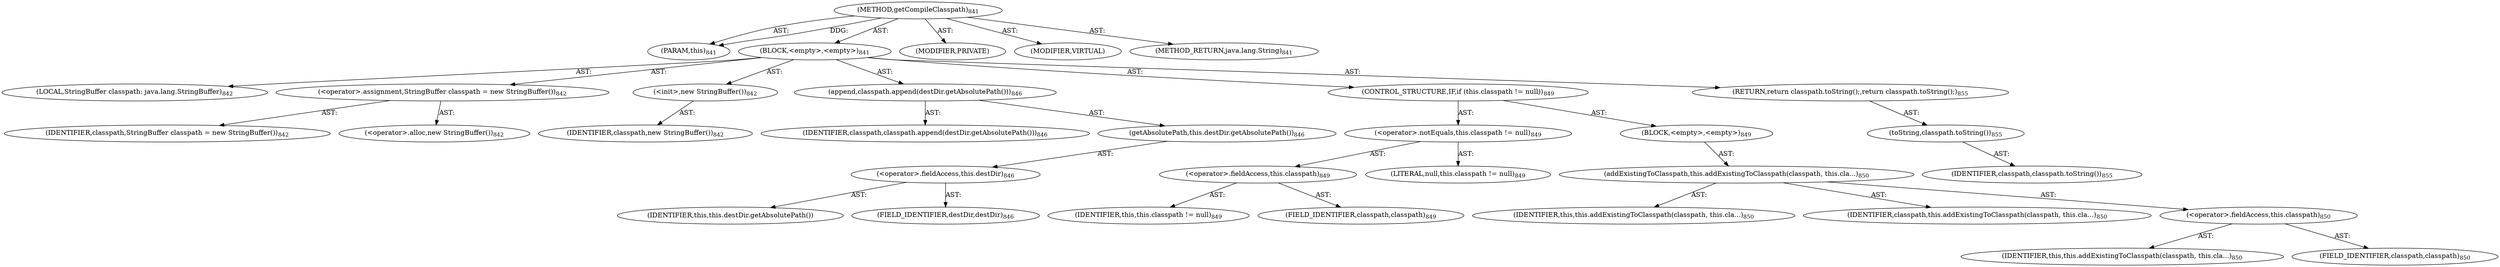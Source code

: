 digraph "getCompileClasspath" {  
"111669149738" [label = <(METHOD,getCompileClasspath)<SUB>841</SUB>> ]
"115964117031" [label = <(PARAM,this)<SUB>841</SUB>> ]
"25769803894" [label = <(BLOCK,&lt;empty&gt;,&lt;empty&gt;)<SUB>841</SUB>> ]
"94489280558" [label = <(LOCAL,StringBuffer classpath: java.lang.StringBuffer)<SUB>842</SUB>> ]
"30064771692" [label = <(&lt;operator&gt;.assignment,StringBuffer classpath = new StringBuffer())<SUB>842</SUB>> ]
"68719477229" [label = <(IDENTIFIER,classpath,StringBuffer classpath = new StringBuffer())<SUB>842</SUB>> ]
"30064771693" [label = <(&lt;operator&gt;.alloc,new StringBuffer())<SUB>842</SUB>> ]
"30064771694" [label = <(&lt;init&gt;,new StringBuffer())<SUB>842</SUB>> ]
"68719477230" [label = <(IDENTIFIER,classpath,new StringBuffer())<SUB>842</SUB>> ]
"30064771695" [label = <(append,classpath.append(destDir.getAbsolutePath()))<SUB>846</SUB>> ]
"68719477231" [label = <(IDENTIFIER,classpath,classpath.append(destDir.getAbsolutePath()))<SUB>846</SUB>> ]
"30064771696" [label = <(getAbsolutePath,this.destDir.getAbsolutePath())<SUB>846</SUB>> ]
"30064771697" [label = <(&lt;operator&gt;.fieldAccess,this.destDir)<SUB>846</SUB>> ]
"68719477232" [label = <(IDENTIFIER,this,this.destDir.getAbsolutePath())> ]
"55834574973" [label = <(FIELD_IDENTIFIER,destDir,destDir)<SUB>846</SUB>> ]
"47244640324" [label = <(CONTROL_STRUCTURE,IF,if (this.classpath != null))<SUB>849</SUB>> ]
"30064771698" [label = <(&lt;operator&gt;.notEquals,this.classpath != null)<SUB>849</SUB>> ]
"30064771699" [label = <(&lt;operator&gt;.fieldAccess,this.classpath)<SUB>849</SUB>> ]
"68719476857" [label = <(IDENTIFIER,this,this.classpath != null)<SUB>849</SUB>> ]
"55834574974" [label = <(FIELD_IDENTIFIER,classpath,classpath)<SUB>849</SUB>> ]
"90194313338" [label = <(LITERAL,null,this.classpath != null)<SUB>849</SUB>> ]
"25769803895" [label = <(BLOCK,&lt;empty&gt;,&lt;empty&gt;)<SUB>849</SUB>> ]
"30064771700" [label = <(addExistingToClasspath,this.addExistingToClasspath(classpath, this.cla...)<SUB>850</SUB>> ]
"68719476859" [label = <(IDENTIFIER,this,this.addExistingToClasspath(classpath, this.cla...)<SUB>850</SUB>> ]
"68719477233" [label = <(IDENTIFIER,classpath,this.addExistingToClasspath(classpath, this.cla...)<SUB>850</SUB>> ]
"30064771701" [label = <(&lt;operator&gt;.fieldAccess,this.classpath)<SUB>850</SUB>> ]
"68719476858" [label = <(IDENTIFIER,this,this.addExistingToClasspath(classpath, this.cla...)<SUB>850</SUB>> ]
"55834574975" [label = <(FIELD_IDENTIFIER,classpath,classpath)<SUB>850</SUB>> ]
"146028888064" [label = <(RETURN,return classpath.toString();,return classpath.toString();)<SUB>855</SUB>> ]
"30064771702" [label = <(toString,classpath.toString())<SUB>855</SUB>> ]
"68719477234" [label = <(IDENTIFIER,classpath,classpath.toString())<SUB>855</SUB>> ]
"133143986301" [label = <(MODIFIER,PRIVATE)> ]
"133143986302" [label = <(MODIFIER,VIRTUAL)> ]
"128849018922" [label = <(METHOD_RETURN,java.lang.String)<SUB>841</SUB>> ]
  "111669149738" -> "115964117031"  [ label = "AST: "] 
  "111669149738" -> "25769803894"  [ label = "AST: "] 
  "111669149738" -> "133143986301"  [ label = "AST: "] 
  "111669149738" -> "133143986302"  [ label = "AST: "] 
  "111669149738" -> "128849018922"  [ label = "AST: "] 
  "25769803894" -> "94489280558"  [ label = "AST: "] 
  "25769803894" -> "30064771692"  [ label = "AST: "] 
  "25769803894" -> "30064771694"  [ label = "AST: "] 
  "25769803894" -> "30064771695"  [ label = "AST: "] 
  "25769803894" -> "47244640324"  [ label = "AST: "] 
  "25769803894" -> "146028888064"  [ label = "AST: "] 
  "30064771692" -> "68719477229"  [ label = "AST: "] 
  "30064771692" -> "30064771693"  [ label = "AST: "] 
  "30064771694" -> "68719477230"  [ label = "AST: "] 
  "30064771695" -> "68719477231"  [ label = "AST: "] 
  "30064771695" -> "30064771696"  [ label = "AST: "] 
  "30064771696" -> "30064771697"  [ label = "AST: "] 
  "30064771697" -> "68719477232"  [ label = "AST: "] 
  "30064771697" -> "55834574973"  [ label = "AST: "] 
  "47244640324" -> "30064771698"  [ label = "AST: "] 
  "47244640324" -> "25769803895"  [ label = "AST: "] 
  "30064771698" -> "30064771699"  [ label = "AST: "] 
  "30064771698" -> "90194313338"  [ label = "AST: "] 
  "30064771699" -> "68719476857"  [ label = "AST: "] 
  "30064771699" -> "55834574974"  [ label = "AST: "] 
  "25769803895" -> "30064771700"  [ label = "AST: "] 
  "30064771700" -> "68719476859"  [ label = "AST: "] 
  "30064771700" -> "68719477233"  [ label = "AST: "] 
  "30064771700" -> "30064771701"  [ label = "AST: "] 
  "30064771701" -> "68719476858"  [ label = "AST: "] 
  "30064771701" -> "55834574975"  [ label = "AST: "] 
  "146028888064" -> "30064771702"  [ label = "AST: "] 
  "30064771702" -> "68719477234"  [ label = "AST: "] 
  "111669149738" -> "115964117031"  [ label = "DDG: "] 
}
